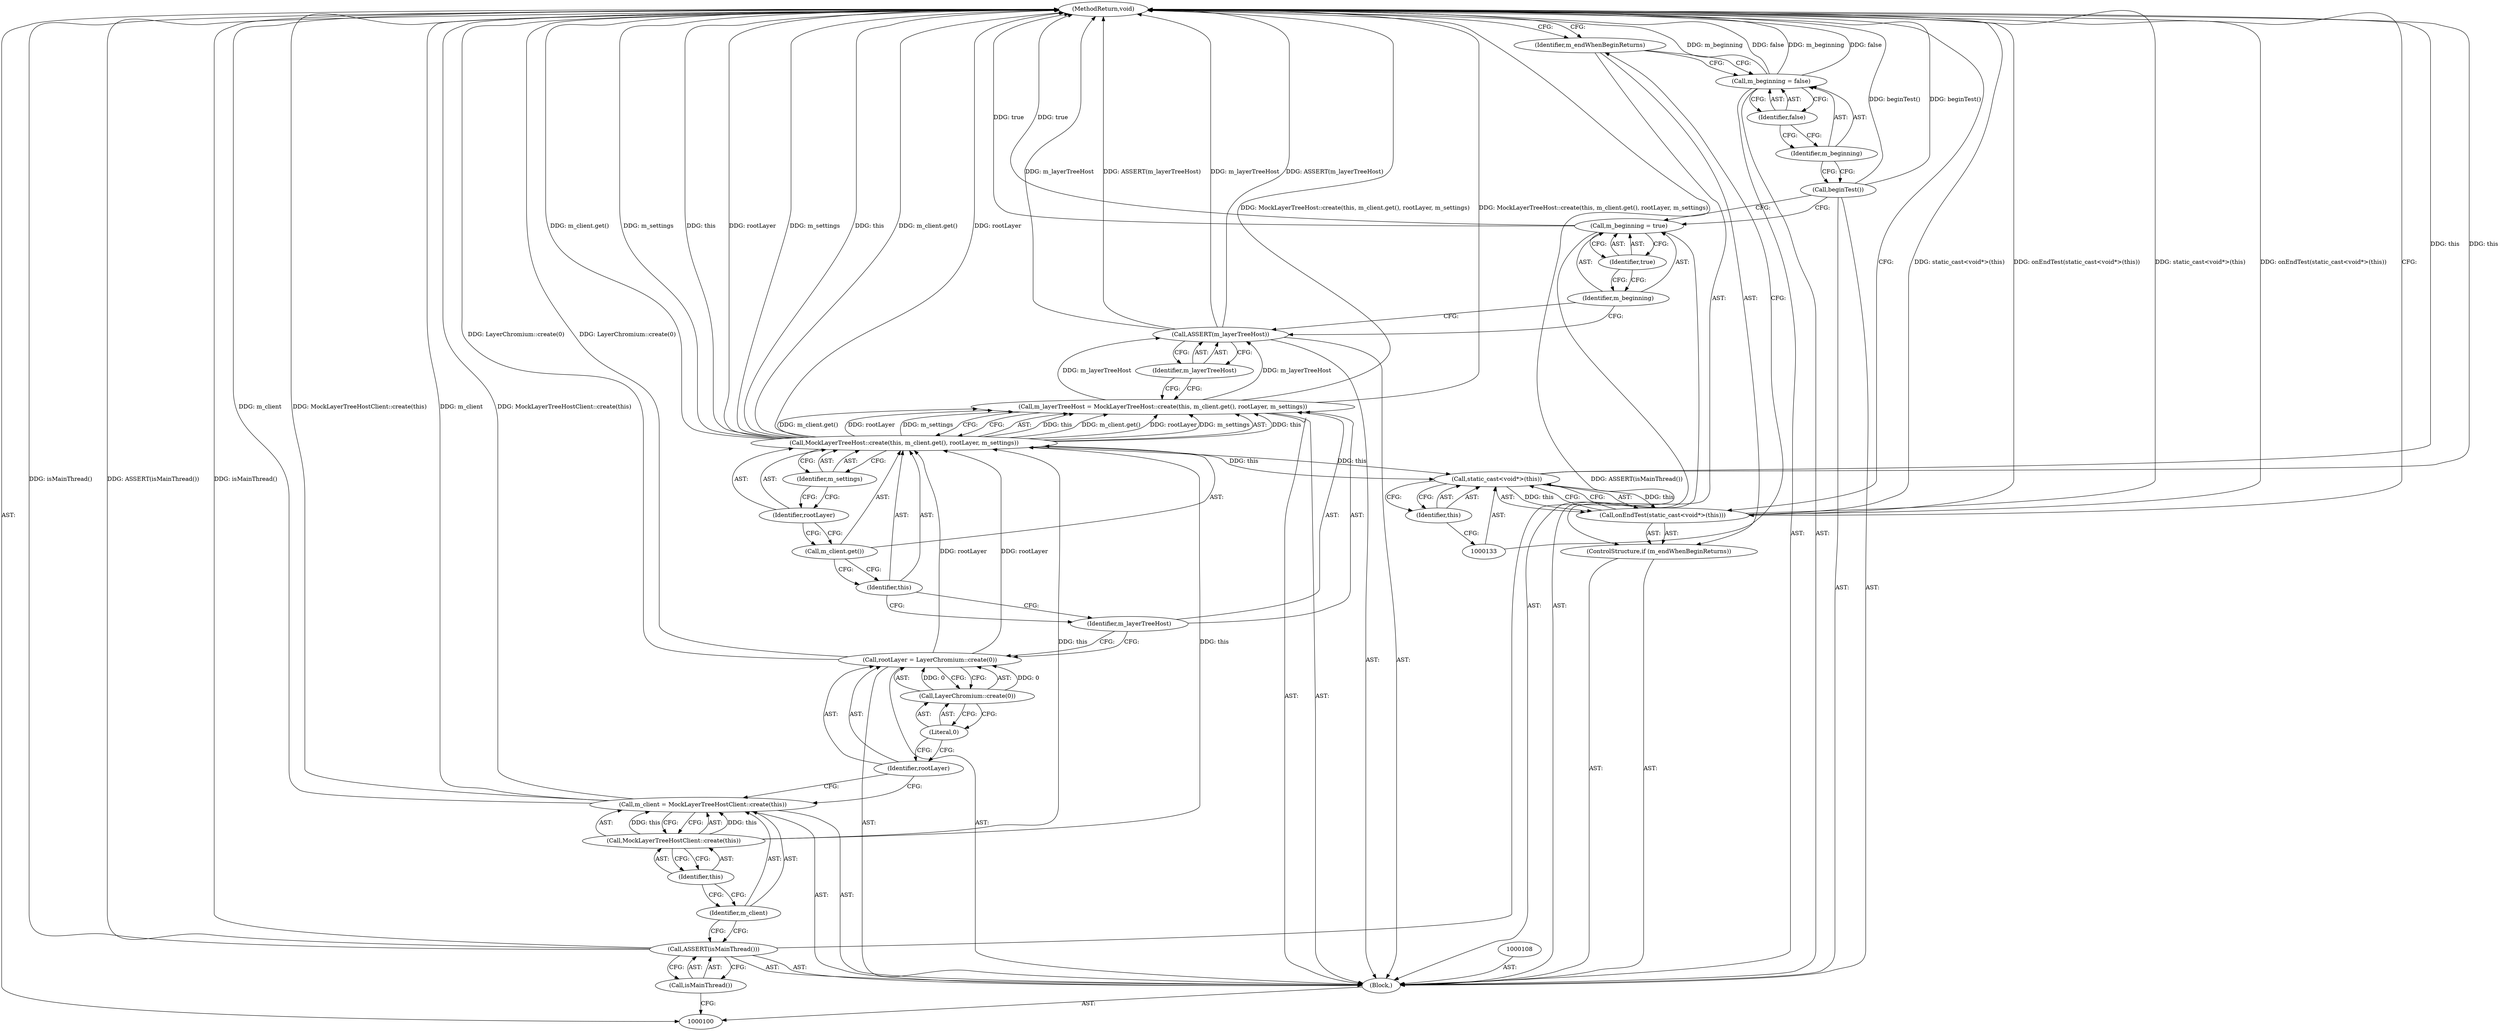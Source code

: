 digraph "0_Chrome_88c4913f11967abfd08a8b22b4423710322ac49b_5" {
"1000135" [label="(MethodReturn,void)"];
"1000124" [label="(Identifier,true)"];
"1000122" [label="(Call,m_beginning = true)"];
"1000123" [label="(Identifier,m_beginning)"];
"1000125" [label="(Call,beginTest())"];
"1000128" [label="(Identifier,false)"];
"1000126" [label="(Call,m_beginning = false)"];
"1000127" [label="(Identifier,m_beginning)"];
"1000129" [label="(ControlStructure,if (m_endWhenBeginReturns))"];
"1000130" [label="(Identifier,m_endWhenBeginReturns)"];
"1000132" [label="(Call,static_cast<void*>(this))"];
"1000134" [label="(Identifier,this)"];
"1000131" [label="(Call,onEndTest(static_cast<void*>(this)))"];
"1000101" [label="(Block,)"];
"1000103" [label="(Call,isMainThread())"];
"1000102" [label="(Call,ASSERT(isMainThread()))"];
"1000106" [label="(Call,MockLayerTreeHostClient::create(this))"];
"1000107" [label="(Identifier,this)"];
"1000104" [label="(Call,m_client = MockLayerTreeHostClient::create(this))"];
"1000105" [label="(Identifier,m_client)"];
"1000109" [label="(Call,rootLayer = LayerChromium::create(0))"];
"1000110" [label="(Identifier,rootLayer)"];
"1000111" [label="(Call,LayerChromium::create(0))"];
"1000112" [label="(Literal,0)"];
"1000115" [label="(Call,MockLayerTreeHost::create(this, m_client.get(), rootLayer, m_settings))"];
"1000113" [label="(Call,m_layerTreeHost = MockLayerTreeHost::create(this, m_client.get(), rootLayer, m_settings))"];
"1000114" [label="(Identifier,m_layerTreeHost)"];
"1000116" [label="(Identifier,this)"];
"1000117" [label="(Call,m_client.get())"];
"1000118" [label="(Identifier,rootLayer)"];
"1000119" [label="(Identifier,m_settings)"];
"1000121" [label="(Identifier,m_layerTreeHost)"];
"1000120" [label="(Call,ASSERT(m_layerTreeHost))"];
"1000135" -> "1000100"  [label="AST: "];
"1000135" -> "1000131"  [label="CFG: "];
"1000135" -> "1000130"  [label="CFG: "];
"1000115" -> "1000135"  [label="DDG: m_client.get()"];
"1000115" -> "1000135"  [label="DDG: rootLayer"];
"1000115" -> "1000135"  [label="DDG: m_settings"];
"1000115" -> "1000135"  [label="DDG: this"];
"1000125" -> "1000135"  [label="DDG: beginTest()"];
"1000104" -> "1000135"  [label="DDG: m_client"];
"1000104" -> "1000135"  [label="DDG: MockLayerTreeHostClient::create(this)"];
"1000131" -> "1000135"  [label="DDG: static_cast<void*>(this)"];
"1000131" -> "1000135"  [label="DDG: onEndTest(static_cast<void*>(this))"];
"1000126" -> "1000135"  [label="DDG: m_beginning"];
"1000126" -> "1000135"  [label="DDG: false"];
"1000102" -> "1000135"  [label="DDG: ASSERT(isMainThread())"];
"1000102" -> "1000135"  [label="DDG: isMainThread()"];
"1000132" -> "1000135"  [label="DDG: this"];
"1000113" -> "1000135"  [label="DDG: MockLayerTreeHost::create(this, m_client.get(), rootLayer, m_settings)"];
"1000120" -> "1000135"  [label="DDG: m_layerTreeHost"];
"1000120" -> "1000135"  [label="DDG: ASSERT(m_layerTreeHost)"];
"1000109" -> "1000135"  [label="DDG: LayerChromium::create(0)"];
"1000122" -> "1000135"  [label="DDG: true"];
"1000124" -> "1000122"  [label="AST: "];
"1000124" -> "1000123"  [label="CFG: "];
"1000122" -> "1000124"  [label="CFG: "];
"1000122" -> "1000101"  [label="AST: "];
"1000122" -> "1000124"  [label="CFG: "];
"1000123" -> "1000122"  [label="AST: "];
"1000124" -> "1000122"  [label="AST: "];
"1000125" -> "1000122"  [label="CFG: "];
"1000122" -> "1000135"  [label="DDG: true"];
"1000123" -> "1000122"  [label="AST: "];
"1000123" -> "1000120"  [label="CFG: "];
"1000124" -> "1000123"  [label="CFG: "];
"1000125" -> "1000101"  [label="AST: "];
"1000125" -> "1000122"  [label="CFG: "];
"1000127" -> "1000125"  [label="CFG: "];
"1000125" -> "1000135"  [label="DDG: beginTest()"];
"1000128" -> "1000126"  [label="AST: "];
"1000128" -> "1000127"  [label="CFG: "];
"1000126" -> "1000128"  [label="CFG: "];
"1000126" -> "1000101"  [label="AST: "];
"1000126" -> "1000128"  [label="CFG: "];
"1000127" -> "1000126"  [label="AST: "];
"1000128" -> "1000126"  [label="AST: "];
"1000130" -> "1000126"  [label="CFG: "];
"1000126" -> "1000135"  [label="DDG: m_beginning"];
"1000126" -> "1000135"  [label="DDG: false"];
"1000127" -> "1000126"  [label="AST: "];
"1000127" -> "1000125"  [label="CFG: "];
"1000128" -> "1000127"  [label="CFG: "];
"1000129" -> "1000101"  [label="AST: "];
"1000130" -> "1000129"  [label="AST: "];
"1000131" -> "1000129"  [label="AST: "];
"1000130" -> "1000129"  [label="AST: "];
"1000130" -> "1000126"  [label="CFG: "];
"1000133" -> "1000130"  [label="CFG: "];
"1000135" -> "1000130"  [label="CFG: "];
"1000132" -> "1000131"  [label="AST: "];
"1000132" -> "1000134"  [label="CFG: "];
"1000133" -> "1000132"  [label="AST: "];
"1000134" -> "1000132"  [label="AST: "];
"1000131" -> "1000132"  [label="CFG: "];
"1000132" -> "1000135"  [label="DDG: this"];
"1000132" -> "1000131"  [label="DDG: this"];
"1000115" -> "1000132"  [label="DDG: this"];
"1000134" -> "1000132"  [label="AST: "];
"1000134" -> "1000133"  [label="CFG: "];
"1000132" -> "1000134"  [label="CFG: "];
"1000131" -> "1000129"  [label="AST: "];
"1000131" -> "1000132"  [label="CFG: "];
"1000132" -> "1000131"  [label="AST: "];
"1000135" -> "1000131"  [label="CFG: "];
"1000131" -> "1000135"  [label="DDG: static_cast<void*>(this)"];
"1000131" -> "1000135"  [label="DDG: onEndTest(static_cast<void*>(this))"];
"1000132" -> "1000131"  [label="DDG: this"];
"1000101" -> "1000100"  [label="AST: "];
"1000102" -> "1000101"  [label="AST: "];
"1000104" -> "1000101"  [label="AST: "];
"1000108" -> "1000101"  [label="AST: "];
"1000109" -> "1000101"  [label="AST: "];
"1000113" -> "1000101"  [label="AST: "];
"1000120" -> "1000101"  [label="AST: "];
"1000122" -> "1000101"  [label="AST: "];
"1000125" -> "1000101"  [label="AST: "];
"1000126" -> "1000101"  [label="AST: "];
"1000129" -> "1000101"  [label="AST: "];
"1000103" -> "1000102"  [label="AST: "];
"1000103" -> "1000100"  [label="CFG: "];
"1000102" -> "1000103"  [label="CFG: "];
"1000102" -> "1000101"  [label="AST: "];
"1000102" -> "1000103"  [label="CFG: "];
"1000103" -> "1000102"  [label="AST: "];
"1000105" -> "1000102"  [label="CFG: "];
"1000102" -> "1000135"  [label="DDG: ASSERT(isMainThread())"];
"1000102" -> "1000135"  [label="DDG: isMainThread()"];
"1000106" -> "1000104"  [label="AST: "];
"1000106" -> "1000107"  [label="CFG: "];
"1000107" -> "1000106"  [label="AST: "];
"1000104" -> "1000106"  [label="CFG: "];
"1000106" -> "1000104"  [label="DDG: this"];
"1000106" -> "1000115"  [label="DDG: this"];
"1000107" -> "1000106"  [label="AST: "];
"1000107" -> "1000105"  [label="CFG: "];
"1000106" -> "1000107"  [label="CFG: "];
"1000104" -> "1000101"  [label="AST: "];
"1000104" -> "1000106"  [label="CFG: "];
"1000105" -> "1000104"  [label="AST: "];
"1000106" -> "1000104"  [label="AST: "];
"1000110" -> "1000104"  [label="CFG: "];
"1000104" -> "1000135"  [label="DDG: m_client"];
"1000104" -> "1000135"  [label="DDG: MockLayerTreeHostClient::create(this)"];
"1000106" -> "1000104"  [label="DDG: this"];
"1000105" -> "1000104"  [label="AST: "];
"1000105" -> "1000102"  [label="CFG: "];
"1000107" -> "1000105"  [label="CFG: "];
"1000109" -> "1000101"  [label="AST: "];
"1000109" -> "1000111"  [label="CFG: "];
"1000110" -> "1000109"  [label="AST: "];
"1000111" -> "1000109"  [label="AST: "];
"1000114" -> "1000109"  [label="CFG: "];
"1000109" -> "1000135"  [label="DDG: LayerChromium::create(0)"];
"1000111" -> "1000109"  [label="DDG: 0"];
"1000109" -> "1000115"  [label="DDG: rootLayer"];
"1000110" -> "1000109"  [label="AST: "];
"1000110" -> "1000104"  [label="CFG: "];
"1000112" -> "1000110"  [label="CFG: "];
"1000111" -> "1000109"  [label="AST: "];
"1000111" -> "1000112"  [label="CFG: "];
"1000112" -> "1000111"  [label="AST: "];
"1000109" -> "1000111"  [label="CFG: "];
"1000111" -> "1000109"  [label="DDG: 0"];
"1000112" -> "1000111"  [label="AST: "];
"1000112" -> "1000110"  [label="CFG: "];
"1000111" -> "1000112"  [label="CFG: "];
"1000115" -> "1000113"  [label="AST: "];
"1000115" -> "1000119"  [label="CFG: "];
"1000116" -> "1000115"  [label="AST: "];
"1000117" -> "1000115"  [label="AST: "];
"1000118" -> "1000115"  [label="AST: "];
"1000119" -> "1000115"  [label="AST: "];
"1000113" -> "1000115"  [label="CFG: "];
"1000115" -> "1000135"  [label="DDG: m_client.get()"];
"1000115" -> "1000135"  [label="DDG: rootLayer"];
"1000115" -> "1000135"  [label="DDG: m_settings"];
"1000115" -> "1000135"  [label="DDG: this"];
"1000115" -> "1000113"  [label="DDG: this"];
"1000115" -> "1000113"  [label="DDG: m_client.get()"];
"1000115" -> "1000113"  [label="DDG: rootLayer"];
"1000115" -> "1000113"  [label="DDG: m_settings"];
"1000106" -> "1000115"  [label="DDG: this"];
"1000109" -> "1000115"  [label="DDG: rootLayer"];
"1000115" -> "1000132"  [label="DDG: this"];
"1000113" -> "1000101"  [label="AST: "];
"1000113" -> "1000115"  [label="CFG: "];
"1000114" -> "1000113"  [label="AST: "];
"1000115" -> "1000113"  [label="AST: "];
"1000121" -> "1000113"  [label="CFG: "];
"1000113" -> "1000135"  [label="DDG: MockLayerTreeHost::create(this, m_client.get(), rootLayer, m_settings)"];
"1000115" -> "1000113"  [label="DDG: this"];
"1000115" -> "1000113"  [label="DDG: m_client.get()"];
"1000115" -> "1000113"  [label="DDG: rootLayer"];
"1000115" -> "1000113"  [label="DDG: m_settings"];
"1000113" -> "1000120"  [label="DDG: m_layerTreeHost"];
"1000114" -> "1000113"  [label="AST: "];
"1000114" -> "1000109"  [label="CFG: "];
"1000116" -> "1000114"  [label="CFG: "];
"1000116" -> "1000115"  [label="AST: "];
"1000116" -> "1000114"  [label="CFG: "];
"1000117" -> "1000116"  [label="CFG: "];
"1000117" -> "1000115"  [label="AST: "];
"1000117" -> "1000116"  [label="CFG: "];
"1000118" -> "1000117"  [label="CFG: "];
"1000118" -> "1000115"  [label="AST: "];
"1000118" -> "1000117"  [label="CFG: "];
"1000119" -> "1000118"  [label="CFG: "];
"1000119" -> "1000115"  [label="AST: "];
"1000119" -> "1000118"  [label="CFG: "];
"1000115" -> "1000119"  [label="CFG: "];
"1000121" -> "1000120"  [label="AST: "];
"1000121" -> "1000113"  [label="CFG: "];
"1000120" -> "1000121"  [label="CFG: "];
"1000120" -> "1000101"  [label="AST: "];
"1000120" -> "1000121"  [label="CFG: "];
"1000121" -> "1000120"  [label="AST: "];
"1000123" -> "1000120"  [label="CFG: "];
"1000120" -> "1000135"  [label="DDG: m_layerTreeHost"];
"1000120" -> "1000135"  [label="DDG: ASSERT(m_layerTreeHost)"];
"1000113" -> "1000120"  [label="DDG: m_layerTreeHost"];
}
